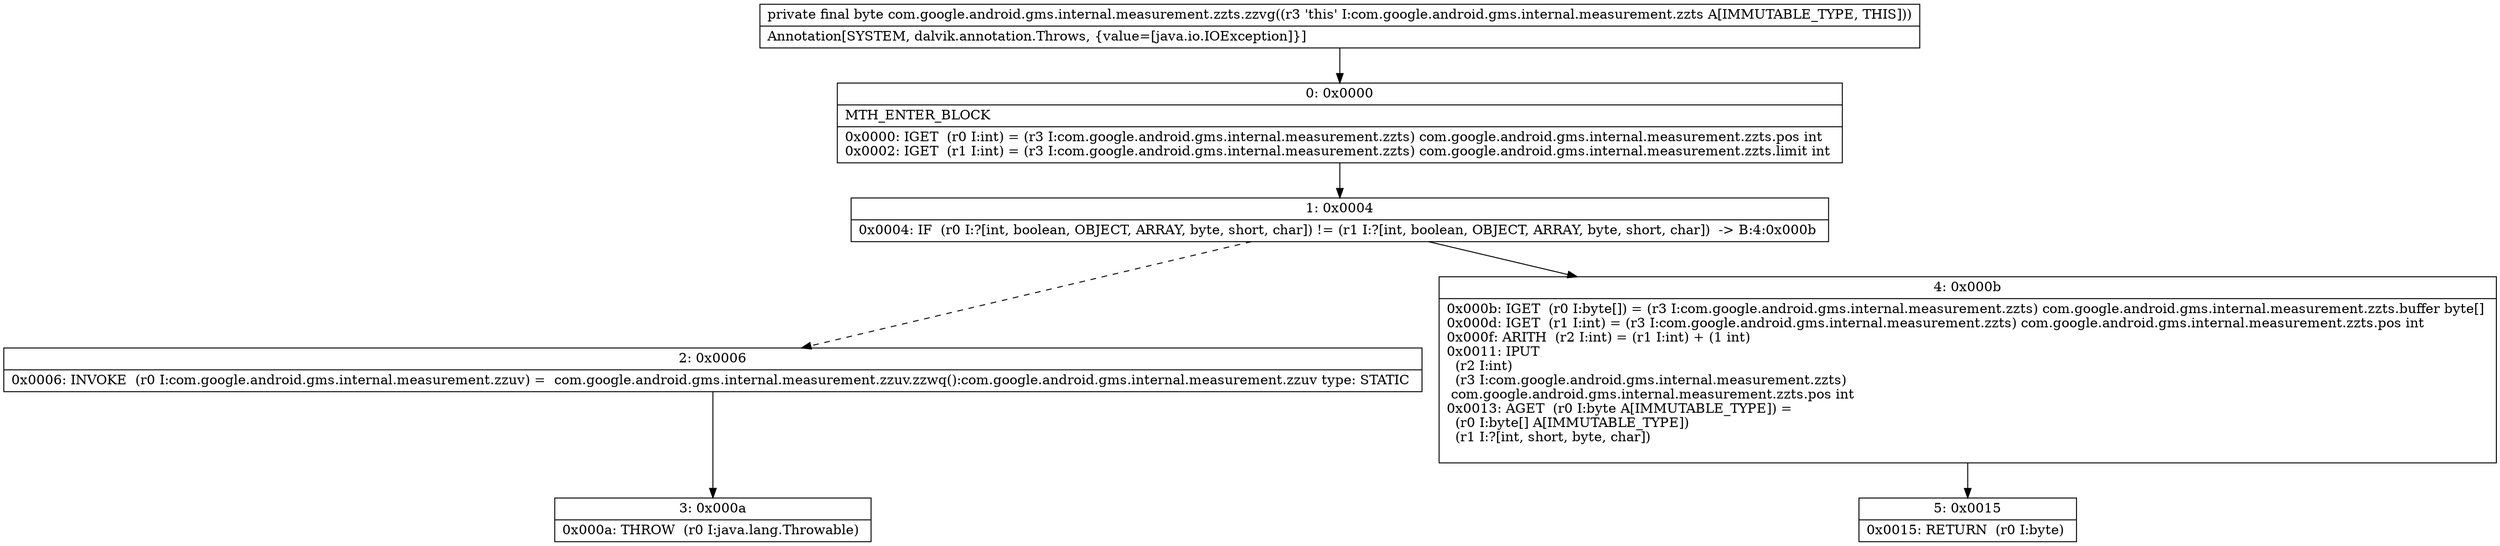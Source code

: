 digraph "CFG forcom.google.android.gms.internal.measurement.zzts.zzvg()B" {
Node_0 [shape=record,label="{0\:\ 0x0000|MTH_ENTER_BLOCK\l|0x0000: IGET  (r0 I:int) = (r3 I:com.google.android.gms.internal.measurement.zzts) com.google.android.gms.internal.measurement.zzts.pos int \l0x0002: IGET  (r1 I:int) = (r3 I:com.google.android.gms.internal.measurement.zzts) com.google.android.gms.internal.measurement.zzts.limit int \l}"];
Node_1 [shape=record,label="{1\:\ 0x0004|0x0004: IF  (r0 I:?[int, boolean, OBJECT, ARRAY, byte, short, char]) != (r1 I:?[int, boolean, OBJECT, ARRAY, byte, short, char])  \-\> B:4:0x000b \l}"];
Node_2 [shape=record,label="{2\:\ 0x0006|0x0006: INVOKE  (r0 I:com.google.android.gms.internal.measurement.zzuv) =  com.google.android.gms.internal.measurement.zzuv.zzwq():com.google.android.gms.internal.measurement.zzuv type: STATIC \l}"];
Node_3 [shape=record,label="{3\:\ 0x000a|0x000a: THROW  (r0 I:java.lang.Throwable) \l}"];
Node_4 [shape=record,label="{4\:\ 0x000b|0x000b: IGET  (r0 I:byte[]) = (r3 I:com.google.android.gms.internal.measurement.zzts) com.google.android.gms.internal.measurement.zzts.buffer byte[] \l0x000d: IGET  (r1 I:int) = (r3 I:com.google.android.gms.internal.measurement.zzts) com.google.android.gms.internal.measurement.zzts.pos int \l0x000f: ARITH  (r2 I:int) = (r1 I:int) + (1 int) \l0x0011: IPUT  \l  (r2 I:int)\l  (r3 I:com.google.android.gms.internal.measurement.zzts)\l com.google.android.gms.internal.measurement.zzts.pos int \l0x0013: AGET  (r0 I:byte A[IMMUTABLE_TYPE]) = \l  (r0 I:byte[] A[IMMUTABLE_TYPE])\l  (r1 I:?[int, short, byte, char])\l \l}"];
Node_5 [shape=record,label="{5\:\ 0x0015|0x0015: RETURN  (r0 I:byte) \l}"];
MethodNode[shape=record,label="{private final byte com.google.android.gms.internal.measurement.zzts.zzvg((r3 'this' I:com.google.android.gms.internal.measurement.zzts A[IMMUTABLE_TYPE, THIS]))  | Annotation[SYSTEM, dalvik.annotation.Throws, \{value=[java.io.IOException]\}]\l}"];
MethodNode -> Node_0;
Node_0 -> Node_1;
Node_1 -> Node_2[style=dashed];
Node_1 -> Node_4;
Node_2 -> Node_3;
Node_4 -> Node_5;
}

